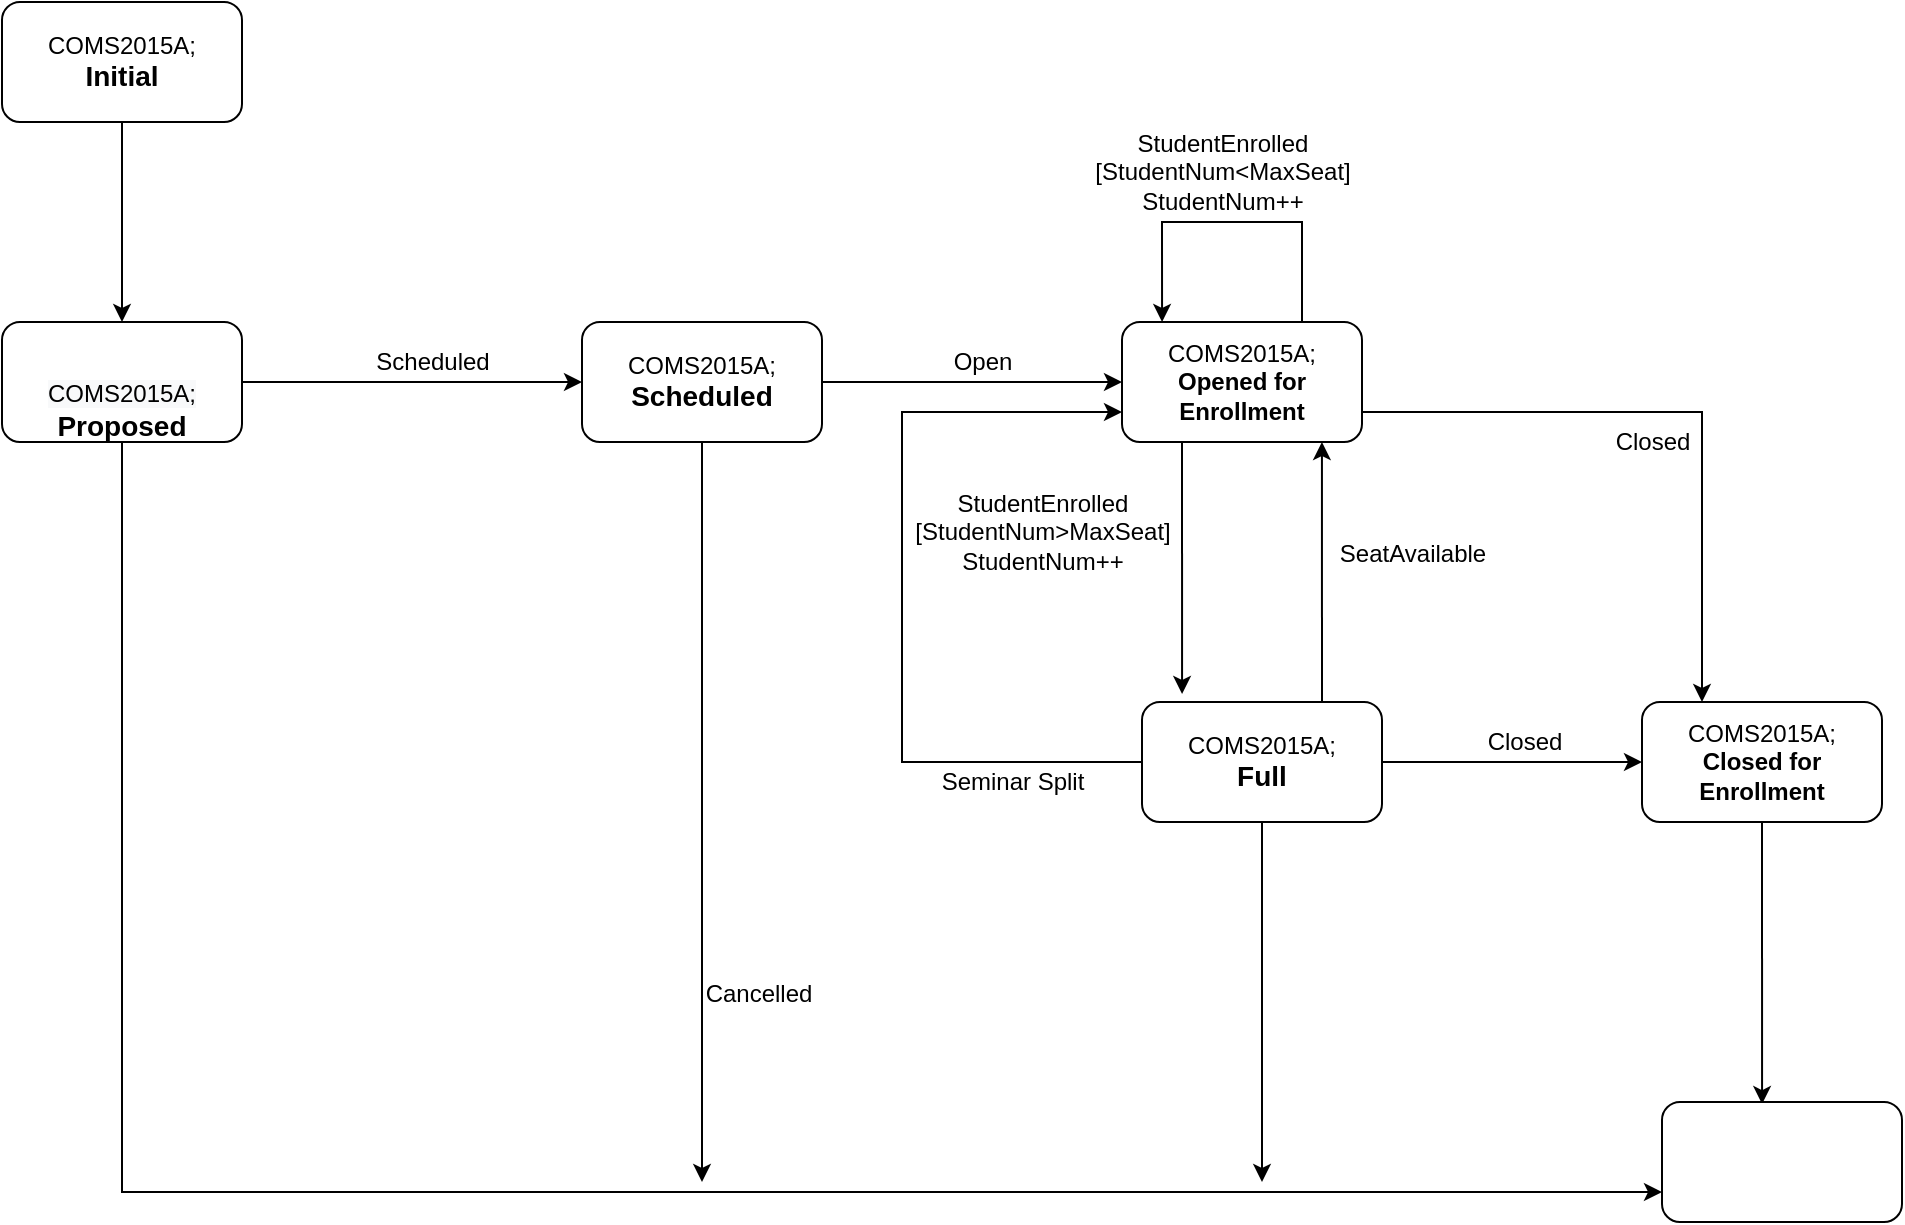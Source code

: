 <mxfile version="13.2.1" type="github">
  <diagram id="eba8B-yQrMoiP7bQ-sxB" name="Page-1">
    <mxGraphModel dx="866" dy="522" grid="1" gridSize="10" guides="1" tooltips="1" connect="1" arrows="1" fold="1" page="1" pageScale="1" pageWidth="827" pageHeight="1169" math="0" shadow="0">
      <root>
        <mxCell id="0" />
        <mxCell id="1" parent="0" />
        <mxCell id="vvAao26VKhlbJRDWfg8w-8" style="edgeStyle=orthogonalEdgeStyle;rounded=0;orthogonalLoop=1;jettySize=auto;html=1;exitX=0.5;exitY=1;exitDx=0;exitDy=0;" edge="1" parent="1" source="vvAao26VKhlbJRDWfg8w-1" target="vvAao26VKhlbJRDWfg8w-2">
          <mxGeometry relative="1" as="geometry" />
        </mxCell>
        <mxCell id="vvAao26VKhlbJRDWfg8w-1" value="COMS2015A;&lt;br&gt;&lt;font style=&quot;font-size: 14px&quot;&gt;&lt;b&gt;Initial&lt;/b&gt;&lt;/font&gt;" style="rounded=1;whiteSpace=wrap;html=1;" vertex="1" parent="1">
          <mxGeometry x="70" y="30" width="120" height="60" as="geometry" />
        </mxCell>
        <mxCell id="vvAao26VKhlbJRDWfg8w-9" style="edgeStyle=orthogonalEdgeStyle;rounded=0;orthogonalLoop=1;jettySize=auto;html=1;exitX=1;exitY=0.5;exitDx=0;exitDy=0;entryX=0;entryY=0.5;entryDx=0;entryDy=0;" edge="1" parent="1" source="vvAao26VKhlbJRDWfg8w-2" target="vvAao26VKhlbJRDWfg8w-3">
          <mxGeometry relative="1" as="geometry" />
        </mxCell>
        <mxCell id="vvAao26VKhlbJRDWfg8w-28" style="edgeStyle=orthogonalEdgeStyle;rounded=0;orthogonalLoop=1;jettySize=auto;html=1;exitX=0.5;exitY=1;exitDx=0;exitDy=0;entryX=0;entryY=0.75;entryDx=0;entryDy=0;" edge="1" parent="1" source="vvAao26VKhlbJRDWfg8w-2" target="vvAao26VKhlbJRDWfg8w-7">
          <mxGeometry relative="1" as="geometry" />
        </mxCell>
        <mxCell id="vvAao26VKhlbJRDWfg8w-2" value="&lt;br&gt;&lt;br&gt;&lt;span style=&quot;color: rgb(0 , 0 , 0) ; font-family: &amp;#34;helvetica&amp;#34; ; font-size: 12px ; font-style: normal ; font-weight: 400 ; letter-spacing: normal ; text-align: center ; text-indent: 0px ; text-transform: none ; word-spacing: 0px ; background-color: rgb(248 , 249 , 250) ; display: inline ; float: none&quot;&gt;COMS2015A;&lt;/span&gt;&lt;br style=&quot;color: rgb(0 , 0 , 0) ; font-family: &amp;#34;helvetica&amp;#34; ; font-size: 12px ; font-style: normal ; font-weight: 400 ; letter-spacing: normal ; text-align: center ; text-indent: 0px ; text-transform: none ; word-spacing: 0px ; background-color: rgb(248 , 249 , 250)&quot;&gt;&lt;font face=&quot;helvetica&quot;&gt;&lt;span style=&quot;font-size: 14px&quot;&gt;&lt;b&gt;Proposed&lt;/b&gt;&lt;/span&gt;&lt;/font&gt;&lt;br&gt;" style="rounded=1;whiteSpace=wrap;html=1;" vertex="1" parent="1">
          <mxGeometry x="70" y="190" width="120" height="60" as="geometry" />
        </mxCell>
        <mxCell id="vvAao26VKhlbJRDWfg8w-13" style="edgeStyle=orthogonalEdgeStyle;rounded=0;orthogonalLoop=1;jettySize=auto;html=1;exitX=1;exitY=0.5;exitDx=0;exitDy=0;entryX=0;entryY=0.5;entryDx=0;entryDy=0;" edge="1" parent="1" source="vvAao26VKhlbJRDWfg8w-3" target="vvAao26VKhlbJRDWfg8w-4">
          <mxGeometry relative="1" as="geometry" />
        </mxCell>
        <mxCell id="vvAao26VKhlbJRDWfg8w-29" style="edgeStyle=orthogonalEdgeStyle;rounded=0;orthogonalLoop=1;jettySize=auto;html=1;exitX=0.5;exitY=1;exitDx=0;exitDy=0;" edge="1" parent="1" source="vvAao26VKhlbJRDWfg8w-3">
          <mxGeometry relative="1" as="geometry">
            <mxPoint x="420" y="620" as="targetPoint" />
          </mxGeometry>
        </mxCell>
        <mxCell id="vvAao26VKhlbJRDWfg8w-3" value="&lt;span&gt;COMS2015A;&lt;/span&gt;&lt;br&gt;&lt;span style=&quot;font-size: 14px&quot;&gt;&lt;b&gt;Scheduled&lt;/b&gt;&lt;/span&gt;" style="rounded=1;whiteSpace=wrap;html=1;" vertex="1" parent="1">
          <mxGeometry x="360" y="190" width="120" height="60" as="geometry" />
        </mxCell>
        <mxCell id="vvAao26VKhlbJRDWfg8w-15" style="edgeStyle=orthogonalEdgeStyle;rounded=0;orthogonalLoop=1;jettySize=auto;html=1;exitX=0.25;exitY=1;exitDx=0;exitDy=0;entryX=0.167;entryY=-0.067;entryDx=0;entryDy=0;entryPerimeter=0;" edge="1" parent="1" source="vvAao26VKhlbJRDWfg8w-4" target="vvAao26VKhlbJRDWfg8w-5">
          <mxGeometry relative="1" as="geometry" />
        </mxCell>
        <mxCell id="vvAao26VKhlbJRDWfg8w-18" style="edgeStyle=orthogonalEdgeStyle;rounded=0;orthogonalLoop=1;jettySize=auto;html=1;exitX=0.75;exitY=0;exitDx=0;exitDy=0;entryX=0.167;entryY=0;entryDx=0;entryDy=0;entryPerimeter=0;" edge="1" parent="1" source="vvAao26VKhlbJRDWfg8w-4" target="vvAao26VKhlbJRDWfg8w-4">
          <mxGeometry relative="1" as="geometry">
            <mxPoint x="650" y="180" as="targetPoint" />
            <Array as="points">
              <mxPoint x="720" y="140" />
              <mxPoint x="650" y="140" />
            </Array>
          </mxGeometry>
        </mxCell>
        <mxCell id="vvAao26VKhlbJRDWfg8w-23" style="edgeStyle=orthogonalEdgeStyle;rounded=0;orthogonalLoop=1;jettySize=auto;html=1;exitX=1;exitY=0.75;exitDx=0;exitDy=0;entryX=0.25;entryY=0;entryDx=0;entryDy=0;" edge="1" parent="1" source="vvAao26VKhlbJRDWfg8w-4" target="vvAao26VKhlbJRDWfg8w-6">
          <mxGeometry relative="1" as="geometry" />
        </mxCell>
        <mxCell id="vvAao26VKhlbJRDWfg8w-4" value="COMS2015A;&lt;br&gt;&lt;b&gt;Opened for Enrollment&lt;/b&gt;" style="rounded=1;whiteSpace=wrap;html=1;" vertex="1" parent="1">
          <mxGeometry x="630" y="190" width="120" height="60" as="geometry" />
        </mxCell>
        <mxCell id="vvAao26VKhlbJRDWfg8w-16" style="edgeStyle=orthogonalEdgeStyle;rounded=0;orthogonalLoop=1;jettySize=auto;html=1;exitX=0.75;exitY=0;exitDx=0;exitDy=0;entryX=0.833;entryY=1;entryDx=0;entryDy=0;entryPerimeter=0;" edge="1" parent="1" source="vvAao26VKhlbJRDWfg8w-5" target="vvAao26VKhlbJRDWfg8w-4">
          <mxGeometry relative="1" as="geometry" />
        </mxCell>
        <mxCell id="vvAao26VKhlbJRDWfg8w-17" style="edgeStyle=orthogonalEdgeStyle;rounded=0;orthogonalLoop=1;jettySize=auto;html=1;exitX=0;exitY=0.5;exitDx=0;exitDy=0;entryX=0;entryY=0.75;entryDx=0;entryDy=0;" edge="1" parent="1" source="vvAao26VKhlbJRDWfg8w-5" target="vvAao26VKhlbJRDWfg8w-4">
          <mxGeometry relative="1" as="geometry">
            <Array as="points">
              <mxPoint x="520" y="410" />
              <mxPoint x="520" y="235" />
            </Array>
          </mxGeometry>
        </mxCell>
        <mxCell id="vvAao26VKhlbJRDWfg8w-24" style="edgeStyle=orthogonalEdgeStyle;rounded=0;orthogonalLoop=1;jettySize=auto;html=1;exitX=1;exitY=0.5;exitDx=0;exitDy=0;entryX=0;entryY=0.5;entryDx=0;entryDy=0;" edge="1" parent="1" source="vvAao26VKhlbJRDWfg8w-5" target="vvAao26VKhlbJRDWfg8w-6">
          <mxGeometry relative="1" as="geometry" />
        </mxCell>
        <mxCell id="vvAao26VKhlbJRDWfg8w-30" style="edgeStyle=orthogonalEdgeStyle;rounded=0;orthogonalLoop=1;jettySize=auto;html=1;exitX=0.5;exitY=1;exitDx=0;exitDy=0;" edge="1" parent="1" source="vvAao26VKhlbJRDWfg8w-5">
          <mxGeometry relative="1" as="geometry">
            <mxPoint x="700" y="620" as="targetPoint" />
          </mxGeometry>
        </mxCell>
        <mxCell id="vvAao26VKhlbJRDWfg8w-5" value="COMS2015A;&lt;br&gt;&lt;b&gt;&lt;font style=&quot;font-size: 14px&quot;&gt;Full&lt;/font&gt;&lt;/b&gt;" style="rounded=1;whiteSpace=wrap;html=1;" vertex="1" parent="1">
          <mxGeometry x="640" y="380" width="120" height="60" as="geometry" />
        </mxCell>
        <mxCell id="vvAao26VKhlbJRDWfg8w-27" style="edgeStyle=orthogonalEdgeStyle;rounded=0;orthogonalLoop=1;jettySize=auto;html=1;exitX=0.5;exitY=1;exitDx=0;exitDy=0;entryX=0.417;entryY=0.017;entryDx=0;entryDy=0;entryPerimeter=0;" edge="1" parent="1" source="vvAao26VKhlbJRDWfg8w-6" target="vvAao26VKhlbJRDWfg8w-7">
          <mxGeometry relative="1" as="geometry" />
        </mxCell>
        <mxCell id="vvAao26VKhlbJRDWfg8w-6" value="COMS2015A;&lt;br&gt;&lt;b&gt;Closed for Enrollment&lt;/b&gt;" style="rounded=1;whiteSpace=wrap;html=1;" vertex="1" parent="1">
          <mxGeometry x="890" y="380" width="120" height="60" as="geometry" />
        </mxCell>
        <mxCell id="vvAao26VKhlbJRDWfg8w-7" value="" style="rounded=1;whiteSpace=wrap;html=1;" vertex="1" parent="1">
          <mxGeometry x="900" y="580" width="120" height="60" as="geometry" />
        </mxCell>
        <mxCell id="vvAao26VKhlbJRDWfg8w-10" value="Scheduled" style="text;html=1;align=center;verticalAlign=middle;resizable=0;points=[];autosize=1;" vertex="1" parent="1">
          <mxGeometry x="250" y="200" width="70" height="20" as="geometry" />
        </mxCell>
        <mxCell id="vvAao26VKhlbJRDWfg8w-14" value="Open" style="text;html=1;align=center;verticalAlign=middle;resizable=0;points=[];autosize=1;" vertex="1" parent="1">
          <mxGeometry x="540" y="200" width="40" height="20" as="geometry" />
        </mxCell>
        <mxCell id="vvAao26VKhlbJRDWfg8w-19" value="StudentEnrolled&lt;br&gt;[StudentNum&amp;lt;MaxSeat]&lt;br&gt;StudentNum++" style="text;html=1;align=center;verticalAlign=middle;resizable=0;points=[];autosize=1;" vertex="1" parent="1">
          <mxGeometry x="610" y="90" width="140" height="50" as="geometry" />
        </mxCell>
        <mxCell id="vvAao26VKhlbJRDWfg8w-20" value="StudentEnrolled&lt;br&gt;[StudentNum&amp;gt;MaxSeat]&lt;br&gt;StudentNum++" style="text;html=1;align=center;verticalAlign=middle;resizable=0;points=[];autosize=1;" vertex="1" parent="1">
          <mxGeometry x="520" y="270" width="140" height="50" as="geometry" />
        </mxCell>
        <mxCell id="vvAao26VKhlbJRDWfg8w-21" value="Seminar Split" style="text;html=1;align=center;verticalAlign=middle;resizable=0;points=[];autosize=1;" vertex="1" parent="1">
          <mxGeometry x="530" y="410" width="90" height="20" as="geometry" />
        </mxCell>
        <mxCell id="vvAao26VKhlbJRDWfg8w-22" value="SeatAvailable" style="text;html=1;align=center;verticalAlign=middle;resizable=0;points=[];autosize=1;" vertex="1" parent="1">
          <mxGeometry x="730" y="296" width="90" height="20" as="geometry" />
        </mxCell>
        <mxCell id="vvAao26VKhlbJRDWfg8w-25" value="Closed" style="text;html=1;align=center;verticalAlign=middle;resizable=0;points=[];autosize=1;" vertex="1" parent="1">
          <mxGeometry x="806" y="390" width="50" height="20" as="geometry" />
        </mxCell>
        <mxCell id="vvAao26VKhlbJRDWfg8w-26" value="Closed" style="text;html=1;align=center;verticalAlign=middle;resizable=0;points=[];autosize=1;" vertex="1" parent="1">
          <mxGeometry x="870" y="240" width="50" height="20" as="geometry" />
        </mxCell>
        <mxCell id="vvAao26VKhlbJRDWfg8w-31" value="Cancelled" style="text;html=1;align=center;verticalAlign=middle;resizable=0;points=[];autosize=1;" vertex="1" parent="1">
          <mxGeometry x="413" y="516" width="70" height="20" as="geometry" />
        </mxCell>
      </root>
    </mxGraphModel>
  </diagram>
</mxfile>
